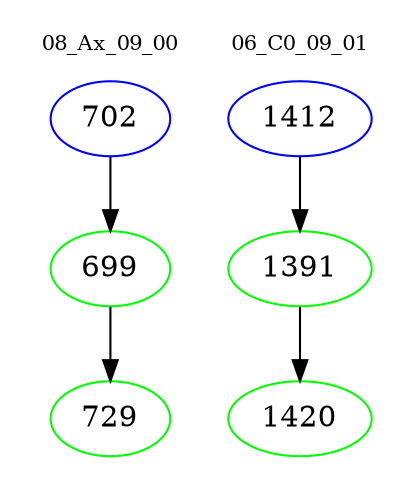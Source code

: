 digraph{
subgraph cluster_0 {
color = white
label = "08_Ax_09_00";
fontsize=10;
T0_702 [label="702", color="blue"]
T0_702 -> T0_699 [color="black"]
T0_699 [label="699", color="green"]
T0_699 -> T0_729 [color="black"]
T0_729 [label="729", color="green"]
}
subgraph cluster_1 {
color = white
label = "06_C0_09_01";
fontsize=10;
T1_1412 [label="1412", color="blue"]
T1_1412 -> T1_1391 [color="black"]
T1_1391 [label="1391", color="green"]
T1_1391 -> T1_1420 [color="black"]
T1_1420 [label="1420", color="green"]
}
}
